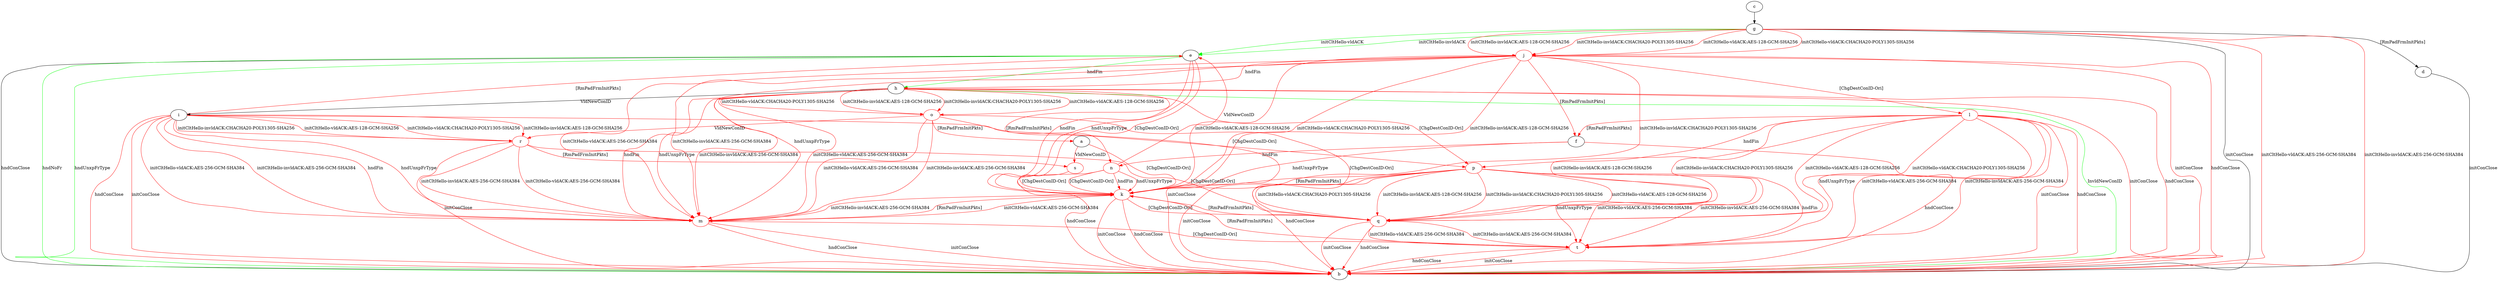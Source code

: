 digraph "" {
	k	[color=red];
	a -> k	[key=0,
		color=red,
		label="[ChgDestConID-Ori] "];
	s	[color=red];
	a -> s	[key=0,
		color=red,
		label="VldNewConID "];
	c -> g	[key=0];
	d -> b	[key=0,
		label="initConClose "];
	e -> b	[key=0,
		label="hndConClose "];
	e -> b	[key=1,
		color=green,
		label="hndNoFr "];
	e -> b	[key=2,
		color=green,
		label="hndUnxpFrType "];
	e -> h	[key=0,
		color=green,
		label="hndFin "];
	e -> k	[key=0,
		color=red,
		label="hndFin "];
	e -> k	[key=1,
		color=red,
		label="hndUnxpFrType "];
	e -> k	[key=2,
		color=red,
		label="[ChgDestConID-Ori] "];
	f -> b	[key=0,
		color=red,
		label="hndConClose "];
	f -> k	[key=0,
		color=red,
		label="hndUnxpFrType "];
	n	[color=red];
	f -> n	[key=0,
		color=red,
		label="hndFin "];
	g -> b	[key=0,
		label="initConClose "];
	g -> b	[key=1,
		color=red,
		label="initCltHello-vldACK:AES-256-GCM-SHA384 "];
	g -> b	[key=2,
		color=red,
		label="initCltHello-invldACK:AES-256-GCM-SHA384 "];
	g -> d	[key=0,
		label="[RmPadFrmInitPkts] "];
	g -> e	[key=0,
		color=green,
		label="initCltHello-vldACK "];
	g -> e	[key=1,
		color=green,
		label="initCltHello-invldACK "];
	j	[color=red];
	g -> j	[key=0,
		color=red,
		label="initCltHello-vldACK:AES-128-GCM-SHA256 "];
	g -> j	[key=1,
		color=red,
		label="initCltHello-vldACK:CHACHA20-POLY1305-SHA256 "];
	g -> j	[key=2,
		color=red,
		label="initCltHello-invldACK:AES-128-GCM-SHA256 "];
	g -> j	[key=3,
		color=red,
		label="initCltHello-invldACK:CHACHA20-POLY1305-SHA256 "];
	h -> b	[key=0,
		color=green,
		label="InvldNewConID "];
	h -> b	[key=1,
		color=red,
		label="initConClose "];
	h -> b	[key=2,
		color=red,
		label="hndConClose "];
	h -> i	[key=0,
		label="VldNewConID "];
	m	[color=red];
	h -> m	[key=0,
		color=red,
		label="initCltHello-vldACK:AES-256-GCM-SHA384 "];
	h -> m	[key=1,
		color=red,
		label="initCltHello-invldACK:AES-256-GCM-SHA384 "];
	h -> m	[key=2,
		color=red,
		label="hndFin "];
	h -> m	[key=3,
		color=red,
		label="hndUnxpFrType "];
	h -> n	[key=0,
		color=red,
		label="[RmPadFrmInitPkts] "];
	o	[color=red];
	h -> o	[key=0,
		color=red,
		label="initCltHello-vldACK:AES-128-GCM-SHA256 "];
	h -> o	[key=1,
		color=red,
		label="initCltHello-vldACK:CHACHA20-POLY1305-SHA256 "];
	h -> o	[key=2,
		color=red,
		label="initCltHello-invldACK:AES-128-GCM-SHA256 "];
	h -> o	[key=3,
		color=red,
		label="initCltHello-invldACK:CHACHA20-POLY1305-SHA256 "];
	p	[color=red];
	h -> p	[key=0,
		color=red,
		label="[ChgDestConID-Ori] "];
	i -> b	[key=0,
		color=red,
		label="initConClose "];
	i -> b	[key=1,
		color=red,
		label="hndConClose "];
	i -> e	[key=0,
		color=red,
		label="[RmPadFrmInitPkts] "];
	i -> m	[key=0,
		color=red,
		label="initCltHello-vldACK:AES-256-GCM-SHA384 "];
	i -> m	[key=1,
		color=red,
		label="initCltHello-invldACK:AES-256-GCM-SHA384 "];
	i -> m	[key=2,
		color=red,
		label="hndFin "];
	i -> m	[key=3,
		color=red,
		label="hndUnxpFrType "];
	i -> p	[key=0,
		color=red,
		label="[ChgDestConID-Ori] "];
	r	[color=red];
	i -> r	[key=0,
		color=red,
		label="initCltHello-vldACK:AES-128-GCM-SHA256 "];
	i -> r	[key=1,
		color=red,
		label="initCltHello-vldACK:CHACHA20-POLY1305-SHA256 "];
	i -> r	[key=2,
		color=red,
		label="initCltHello-invldACK:AES-128-GCM-SHA256 "];
	i -> r	[key=3,
		color=red,
		label="initCltHello-invldACK:CHACHA20-POLY1305-SHA256 "];
	j -> b	[key=0,
		color=red,
		label="initConClose "];
	j -> b	[key=1,
		color=red,
		label="hndConClose "];
	j -> f	[key=0,
		color=red,
		label="[RmPadFrmInitPkts] "];
	j -> h	[key=0,
		color=red,
		label="hndFin "];
	j -> k	[key=0,
		color=red,
		label="initCltHello-vldACK:AES-128-GCM-SHA256 "];
	j -> k	[key=1,
		color=red,
		label="initCltHello-vldACK:CHACHA20-POLY1305-SHA256 "];
	j -> k	[key=2,
		color=red,
		label="initCltHello-invldACK:AES-128-GCM-SHA256 "];
	j -> k	[key=3,
		color=red,
		label="initCltHello-invldACK:CHACHA20-POLY1305-SHA256 "];
	l	[color=red];
	j -> l	[key=0,
		color=red,
		label="[ChgDestConID-Ori] "];
	j -> m	[key=0,
		color=red,
		label="initCltHello-vldACK:AES-256-GCM-SHA384 "];
	j -> m	[key=1,
		color=red,
		label="initCltHello-invldACK:AES-256-GCM-SHA384 "];
	j -> m	[key=2,
		color=red,
		label="hndUnxpFrType "];
	k -> b	[key=0,
		color=red,
		label="initConClose "];
	k -> b	[key=1,
		color=red,
		label="hndConClose "];
	k -> m	[key=0,
		color=red,
		label="initCltHello-vldACK:AES-256-GCM-SHA384 "];
	k -> m	[key=1,
		color=red,
		label="initCltHello-invldACK:AES-256-GCM-SHA384 "];
	q	[color=red];
	k -> q	[key=0,
		color=red,
		label="[ChgDestConID-Ori] "];
	l -> b	[key=0,
		color=red,
		label="initConClose "];
	l -> b	[key=1,
		color=red,
		label="hndConClose "];
	l -> f	[key=0,
		color=red,
		label="[RmPadFrmInitPkts] "];
	l -> p	[key=0,
		color=red,
		label="hndFin "];
	l -> q	[key=0,
		color=red,
		label="initCltHello-vldACK:AES-128-GCM-SHA256 "];
	l -> q	[key=1,
		color=red,
		label="initCltHello-vldACK:CHACHA20-POLY1305-SHA256 "];
	l -> q	[key=2,
		color=red,
		label="initCltHello-invldACK:AES-128-GCM-SHA256 "];
	l -> q	[key=3,
		color=red,
		label="initCltHello-invldACK:CHACHA20-POLY1305-SHA256 "];
	t	[color=red];
	l -> t	[key=0,
		color=red,
		label="initCltHello-vldACK:AES-256-GCM-SHA384 "];
	l -> t	[key=1,
		color=red,
		label="initCltHello-invldACK:AES-256-GCM-SHA384 "];
	l -> t	[key=2,
		color=red,
		label="hndUnxpFrType "];
	m -> b	[key=0,
		color=red,
		label="initConClose "];
	m -> b	[key=1,
		color=red,
		label="hndConClose "];
	m -> k	[key=0,
		color=red,
		label="[RmPadFrmInitPkts] "];
	m -> t	[key=0,
		color=red,
		label="[ChgDestConID-Ori] "];
	n -> b	[key=0,
		color=red,
		label="hndConClose "];
	n -> e	[key=0,
		color=red,
		label="VldNewConID "];
	n -> k	[key=0,
		color=red,
		label="hndFin "];
	n -> k	[key=1,
		color=red,
		label="hndUnxpFrType "];
	n -> k	[key=2,
		color=red,
		label="[ChgDestConID-Ori] "];
	o -> a	[key=0,
		color=red,
		label="[RmPadFrmInitPkts] "];
	o -> b	[key=0,
		color=red,
		label="initConClose "];
	o -> m	[key=0,
		color=red,
		label="initCltHello-vldACK:AES-256-GCM-SHA384 "];
	o -> m	[key=1,
		color=red,
		label="initCltHello-invldACK:AES-256-GCM-SHA384 "];
	o -> q	[key=0,
		color=red,
		label="[ChgDestConID-Ori] "];
	o -> r	[key=0,
		color=red,
		label="VldNewConID "];
	p -> b	[key=0,
		color=red,
		label="initConClose "];
	p -> b	[key=1,
		color=red,
		label="hndConClose "];
	p -> k	[key=0,
		color=red,
		label="[RmPadFrmInitPkts] "];
	p -> q	[key=0,
		color=red,
		label="initCltHello-vldACK:AES-128-GCM-SHA256 "];
	p -> q	[key=1,
		color=red,
		label="initCltHello-vldACK:CHACHA20-POLY1305-SHA256 "];
	p -> q	[key=2,
		color=red,
		label="initCltHello-invldACK:AES-128-GCM-SHA256 "];
	p -> q	[key=3,
		color=red,
		label="initCltHello-invldACK:CHACHA20-POLY1305-SHA256 "];
	p -> t	[key=0,
		color=red,
		label="initCltHello-vldACK:AES-256-GCM-SHA384 "];
	p -> t	[key=1,
		color=red,
		label="initCltHello-invldACK:AES-256-GCM-SHA384 "];
	p -> t	[key=2,
		color=red,
		label="hndFin "];
	p -> t	[key=3,
		color=red,
		label="hndUnxpFrType "];
	q -> b	[key=0,
		color=red,
		label="initConClose "];
	q -> b	[key=1,
		color=red,
		label="hndConClose "];
	q -> k	[key=0,
		color=red,
		label="[RmPadFrmInitPkts] "];
	q -> t	[key=0,
		color=red,
		label="initCltHello-vldACK:AES-256-GCM-SHA384 "];
	q -> t	[key=1,
		color=red,
		label="initCltHello-invldACK:AES-256-GCM-SHA384 "];
	r -> b	[key=0,
		color=red,
		label="initConClose "];
	r -> m	[key=0,
		color=red,
		label="initCltHello-vldACK:AES-256-GCM-SHA384 "];
	r -> m	[key=1,
		color=red,
		label="initCltHello-invldACK:AES-256-GCM-SHA384 "];
	r -> q	[key=0,
		color=red,
		label="[ChgDestConID-Ori] "];
	r -> s	[key=0,
		color=red,
		label="[RmPadFrmInitPkts] "];
	s -> k	[key=0,
		color=red,
		label="[ChgDestConID-Ori] "];
	t -> b	[key=0,
		color=red,
		label="initConClose "];
	t -> b	[key=1,
		color=red,
		label="hndConClose "];
	t -> k	[key=0,
		color=red,
		label="[RmPadFrmInitPkts] "];
}
